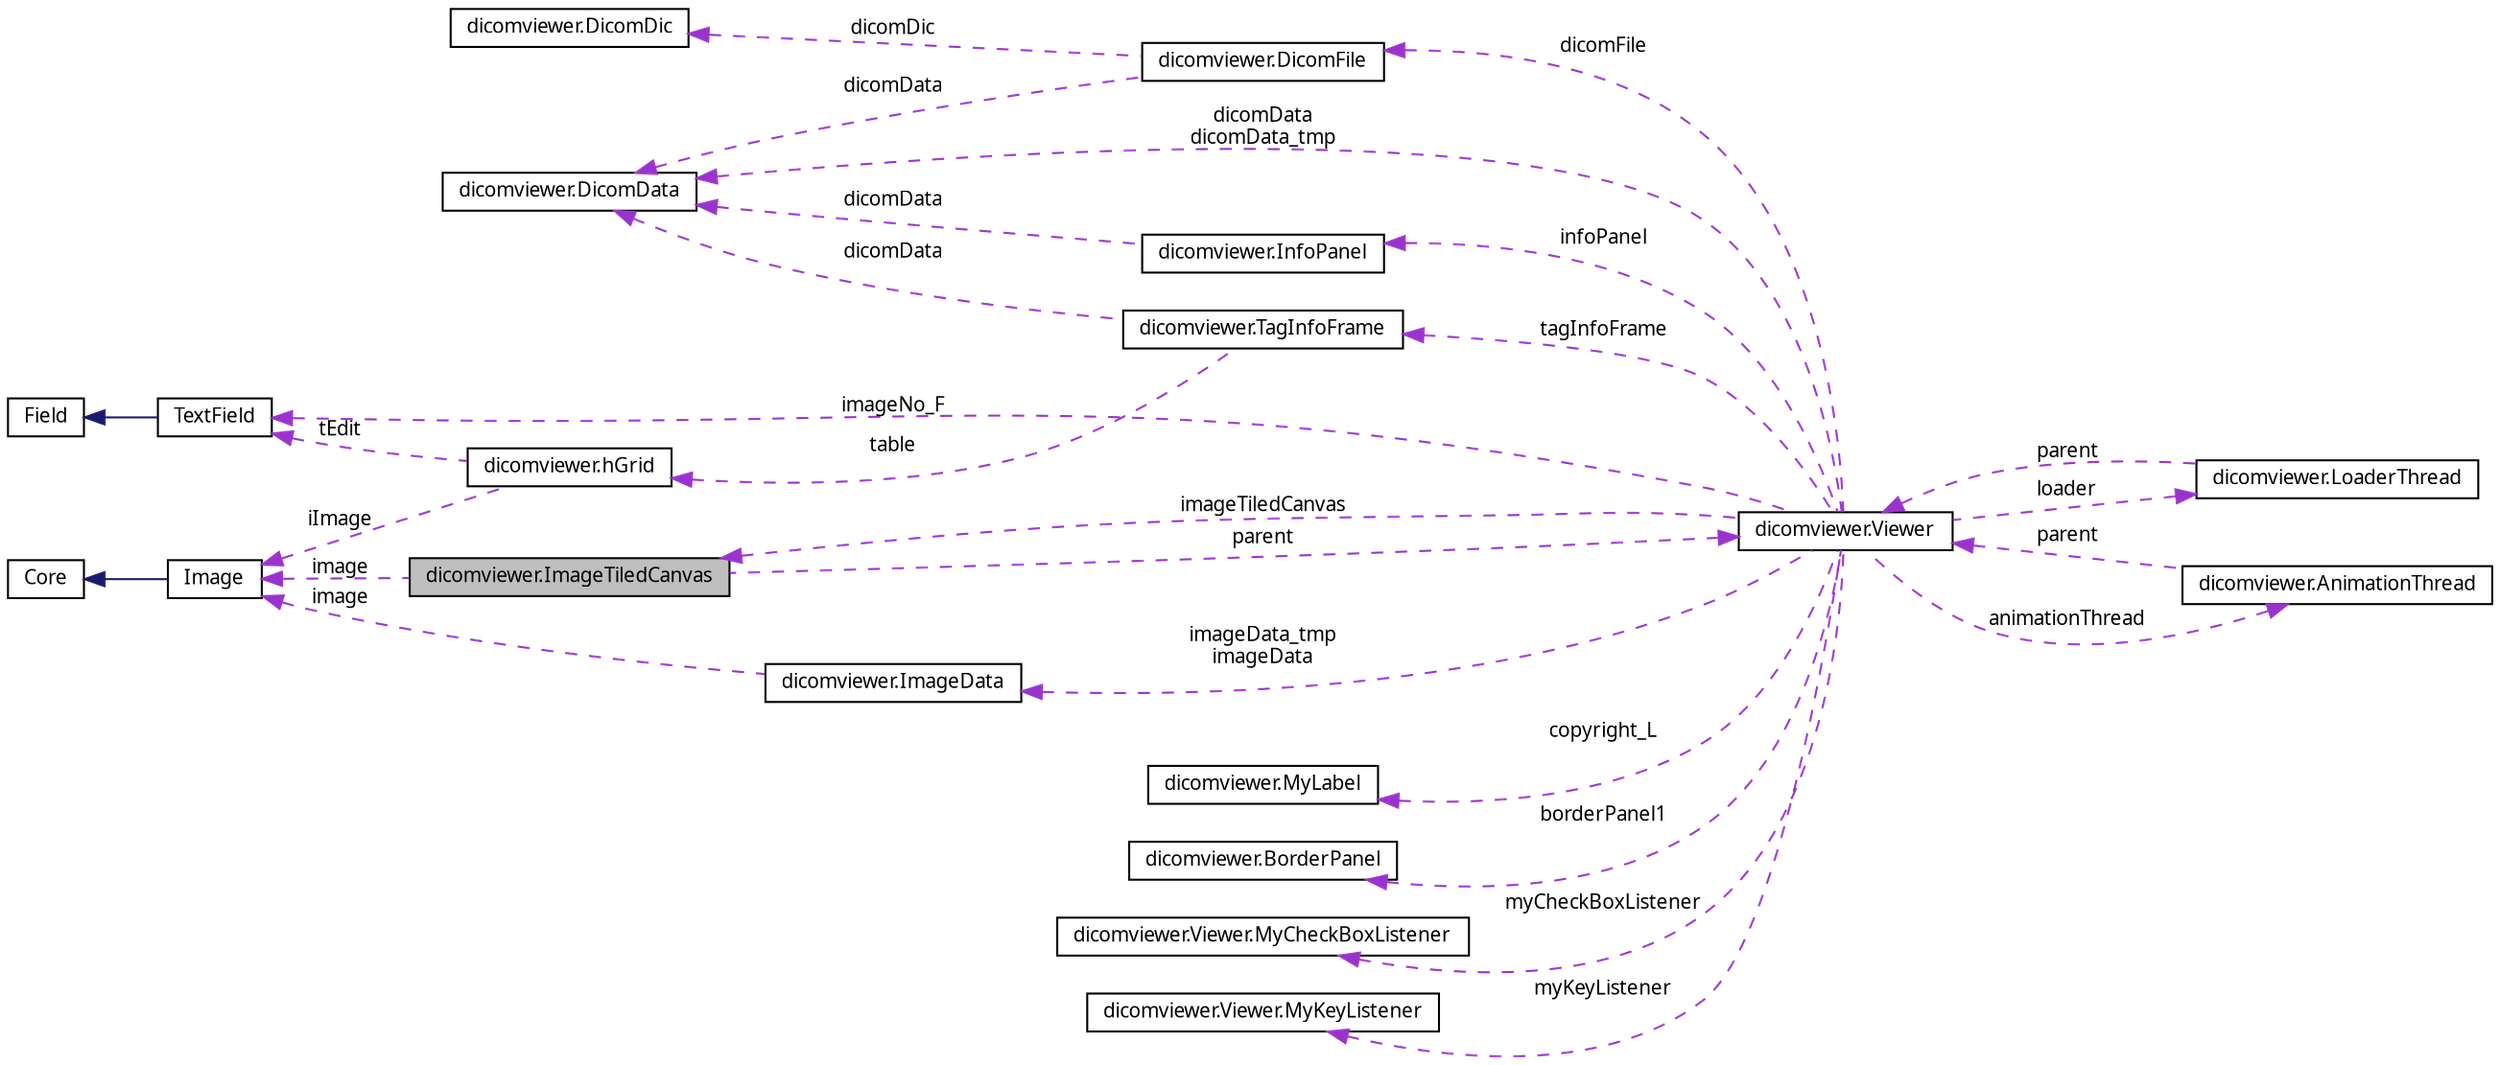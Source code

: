digraph G
{
  bgcolor="transparent";
  edge [fontname="FreeSans.ttf",fontsize=10,labelfontname="FreeSans.ttf",labelfontsize=10];
  node [fontname="FreeSans.ttf",fontsize=10,shape=record];
  rankdir=LR;
  Node1 [label="dicomviewer.ImageTiledCanvas",height=0.2,width=0.4,color="black", fillcolor="grey75", style="filled" fontcolor="black"];
  Node2 -> Node1 [dir=back,color="darkorchid3",fontsize=10,style="dashed",label="parent",fontname="FreeSans.ttf"];
  Node2 [label="dicomviewer.Viewer",height=0.2,width=0.4,color="black",URL="$classdicomviewer_1_1_viewer.html"];
  Node1 -> Node2 [dir=back,color="darkorchid3",fontsize=10,style="dashed",label="imageTiledCanvas",fontname="FreeSans.ttf"];
  Node3 -> Node2 [dir=back,color="darkorchid3",fontsize=10,style="dashed",label="dicomFile",fontname="FreeSans.ttf"];
  Node3 [label="dicomviewer.DicomFile",height=0.2,width=0.4,color="black",URL="$classdicomviewer_1_1_dicom_file.html"];
  Node4 -> Node3 [dir=back,color="darkorchid3",fontsize=10,style="dashed",label="dicomDic",fontname="FreeSans.ttf"];
  Node4 [label="dicomviewer.DicomDic",height=0.2,width=0.4,color="black",URL="$classdicomviewer_1_1_dicom_dic.html"];
  Node5 -> Node3 [dir=back,color="darkorchid3",fontsize=10,style="dashed",label="dicomData",fontname="FreeSans.ttf"];
  Node5 [label="dicomviewer.DicomData",height=0.2,width=0.4,color="black",URL="$classdicomviewer_1_1_dicom_data.html"];
  Node6 -> Node2 [dir=back,color="darkorchid3",fontsize=10,style="dashed",label="imageNo_F",fontname="FreeSans.ttf"];
  Node6 [label="TextField",height=0.2,width=0.4,color="black",URL="$class_text_field.html"];
  Node7 -> Node6 [dir=back,color="midnightblue",fontsize=10,style="solid",fontname="FreeSans.ttf"];
  Node7 [label="Field",height=0.2,width=0.4,color="black",URL="$class_field.html"];
  Node8 -> Node2 [dir=back,color="darkorchid3",fontsize=10,style="dashed",label="copyright_L",fontname="FreeSans.ttf"];
  Node8 [label="dicomviewer.MyLabel",height=0.2,width=0.4,color="black",URL="$classdicomviewer_1_1_my_label.html"];
  Node9 -> Node2 [dir=back,color="darkorchid3",fontsize=10,style="dashed",label="infoPanel",fontname="FreeSans.ttf"];
  Node9 [label="dicomviewer.InfoPanel",height=0.2,width=0.4,color="black",URL="$classdicomviewer_1_1_info_panel.html"];
  Node5 -> Node9 [dir=back,color="darkorchid3",fontsize=10,style="dashed",label="dicomData",fontname="FreeSans.ttf"];
  Node10 -> Node2 [dir=back,color="darkorchid3",fontsize=10,style="dashed",label="borderPanel1",fontname="FreeSans.ttf"];
  Node10 [label="dicomviewer.BorderPanel",height=0.2,width=0.4,color="black",URL="$classdicomviewer_1_1_border_panel.html"];
  Node11 -> Node2 [dir=back,color="darkorchid3",fontsize=10,style="dashed",label="myCheckBoxListener",fontname="FreeSans.ttf"];
  Node11 [label="dicomviewer.Viewer.MyCheckBoxListener",height=0.2,width=0.4,color="black",URL="$classdicomviewer_1_1_viewer_1_1_my_check_box_listener.html"];
  Node12 -> Node2 [dir=back,color="darkorchid3",fontsize=10,style="dashed",label="loader",fontname="FreeSans.ttf"];
  Node12 [label="dicomviewer.LoaderThread",height=0.2,width=0.4,color="black",URL="$classdicomviewer_1_1_loader_thread.html"];
  Node2 -> Node12 [dir=back,color="darkorchid3",fontsize=10,style="dashed",label="parent",fontname="FreeSans.ttf"];
  Node5 -> Node2 [dir=back,color="darkorchid3",fontsize=10,style="dashed",label="dicomData\ndicomData_tmp",fontname="FreeSans.ttf"];
  Node13 -> Node2 [dir=back,color="darkorchid3",fontsize=10,style="dashed",label="imageData_tmp\nimageData",fontname="FreeSans.ttf"];
  Node13 [label="dicomviewer.ImageData",height=0.2,width=0.4,color="black",URL="$classdicomviewer_1_1_image_data.html"];
  Node14 -> Node13 [dir=back,color="darkorchid3",fontsize=10,style="dashed",label="image",fontname="FreeSans.ttf"];
  Node14 [label="Image",height=0.2,width=0.4,color="black",URL="$class_image.html"];
  Node15 -> Node14 [dir=back,color="midnightblue",fontsize=10,style="solid",fontname="FreeSans.ttf"];
  Node15 [label="Core",height=0.2,width=0.4,color="black",URL="$class_core.html"];
  Node16 -> Node2 [dir=back,color="darkorchid3",fontsize=10,style="dashed",label="myKeyListener",fontname="FreeSans.ttf"];
  Node16 [label="dicomviewer.Viewer.MyKeyListener",height=0.2,width=0.4,color="black",URL="$classdicomviewer_1_1_viewer_1_1_my_key_listener.html"];
  Node17 -> Node2 [dir=back,color="darkorchid3",fontsize=10,style="dashed",label="animationThread",fontname="FreeSans.ttf"];
  Node17 [label="dicomviewer.AnimationThread",height=0.2,width=0.4,color="black",URL="$classdicomviewer_1_1_animation_thread.html"];
  Node2 -> Node17 [dir=back,color="darkorchid3",fontsize=10,style="dashed",label="parent",fontname="FreeSans.ttf"];
  Node18 -> Node2 [dir=back,color="darkorchid3",fontsize=10,style="dashed",label="tagInfoFrame",fontname="FreeSans.ttf"];
  Node18 [label="dicomviewer.TagInfoFrame",height=0.2,width=0.4,color="black",URL="$classdicomviewer_1_1_tag_info_frame.html"];
  Node19 -> Node18 [dir=back,color="darkorchid3",fontsize=10,style="dashed",label="table",fontname="FreeSans.ttf"];
  Node19 [label="dicomviewer.hGrid",height=0.2,width=0.4,color="black",URL="$classdicomviewer_1_1h_grid.html"];
  Node6 -> Node19 [dir=back,color="darkorchid3",fontsize=10,style="dashed",label="tEdit",fontname="FreeSans.ttf"];
  Node14 -> Node19 [dir=back,color="darkorchid3",fontsize=10,style="dashed",label="iImage",fontname="FreeSans.ttf"];
  Node5 -> Node18 [dir=back,color="darkorchid3",fontsize=10,style="dashed",label="dicomData",fontname="FreeSans.ttf"];
  Node14 -> Node1 [dir=back,color="darkorchid3",fontsize=10,style="dashed",label="image",fontname="FreeSans.ttf"];
}
